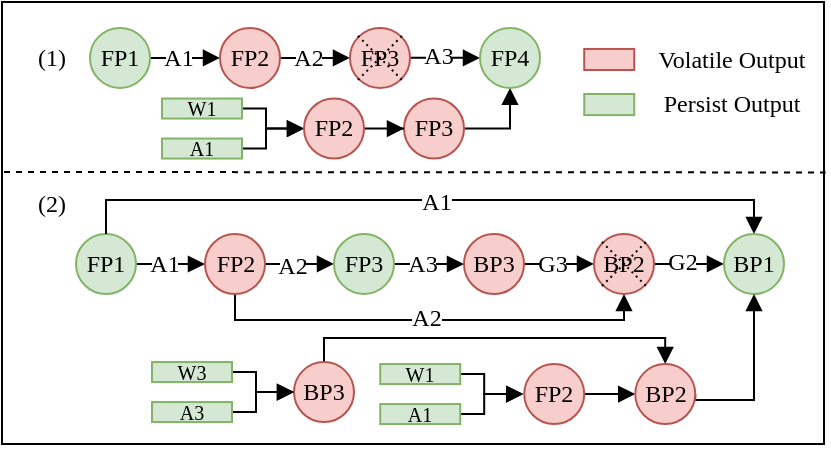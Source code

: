 <mxfile version="24.7.2" type="github">
  <diagram name="第 1 页" id="exxtyzK5mEHW63nPCY5l">
    <mxGraphModel dx="2026" dy="1145" grid="1" gridSize="10" guides="1" tooltips="1" connect="1" arrows="1" fold="1" page="1" pageScale="1" pageWidth="827" pageHeight="1169" math="0" shadow="0">
      <root>
        <mxCell id="0" />
        <mxCell id="1" parent="0" />
        <mxCell id="V3wMPZ3x_eNGzYl4v8lG-3" value="" style="rounded=0;whiteSpace=wrap;html=1;arcSize=6;strokeWidth=1;fontFamily=Times New Roman;" parent="1" vertex="1">
          <mxGeometry x="199" y="179" width="411" height="221" as="geometry" />
        </mxCell>
        <mxCell id="8KLUfpKSG-2EB14KAqdA-8" style="edgeStyle=orthogonalEdgeStyle;rounded=0;orthogonalLoop=1;jettySize=auto;html=1;entryX=0.5;entryY=1;entryDx=0;entryDy=0;endArrow=block;endFill=1;fontFamily=Times New Roman;" parent="1" source="8KLUfpKSG-2EB14KAqdA-9" target="8KLUfpKSG-2EB14KAqdA-133" edge="1">
          <mxGeometry relative="1" as="geometry">
            <mxPoint x="399" y="222" as="targetPoint" />
          </mxGeometry>
        </mxCell>
        <mxCell id="8KLUfpKSG-2EB14KAqdA-9" value="FP3" style="ellipse;whiteSpace=wrap;html=1;aspect=fixed;fillColor=#f8cecc;strokeColor=#b85450;fontFamily=Times New Roman;" parent="1" vertex="1">
          <mxGeometry x="400" y="227.27" width="30" height="30" as="geometry" />
        </mxCell>
        <mxCell id="8KLUfpKSG-2EB14KAqdA-15" style="edgeStyle=orthogonalEdgeStyle;rounded=0;orthogonalLoop=1;jettySize=auto;html=1;entryX=0;entryY=0.5;entryDx=0;entryDy=0;endArrow=block;endFill=1;fontFamily=Times New Roman;" parent="1" source="8KLUfpKSG-2EB14KAqdA-16" edge="1">
          <mxGeometry relative="1" as="geometry">
            <Array as="points">
              <mxPoint x="331" y="232.27" />
              <mxPoint x="331" y="242.27" />
            </Array>
            <mxPoint x="350" y="242.27" as="targetPoint" />
          </mxGeometry>
        </mxCell>
        <mxCell id="8KLUfpKSG-2EB14KAqdA-16" value="&lt;p style=&quot;line-height: 100%;&quot;&gt;&lt;font style=&quot;font-size: 10px;&quot;&gt;W1&lt;/font&gt;&lt;/p&gt;" style="rounded=0;whiteSpace=wrap;html=1;align=center;fillColor=#d5e8d4;strokeColor=#82b366;fontFamily=Times New Roman;" parent="1" vertex="1">
          <mxGeometry x="279" y="227.27" width="40" height="10" as="geometry" />
        </mxCell>
        <mxCell id="8KLUfpKSG-2EB14KAqdA-17" style="edgeStyle=orthogonalEdgeStyle;rounded=0;orthogonalLoop=1;jettySize=auto;html=1;entryX=0;entryY=0.5;entryDx=0;entryDy=0;endArrow=block;endFill=1;fontFamily=Times New Roman;" parent="1" source="8KLUfpKSG-2EB14KAqdA-18" edge="1">
          <mxGeometry relative="1" as="geometry">
            <Array as="points">
              <mxPoint x="331" y="252.27" />
              <mxPoint x="331" y="242.27" />
            </Array>
            <mxPoint x="350" y="242.27" as="targetPoint" />
          </mxGeometry>
        </mxCell>
        <mxCell id="8KLUfpKSG-2EB14KAqdA-18" value="&lt;p style=&quot;line-height: 100%;&quot;&gt;&lt;font style=&quot;font-size: 10px;&quot;&gt;A1&lt;/font&gt;&lt;/p&gt;" style="rounded=0;whiteSpace=wrap;html=1;fillColor=#d5e8d4;strokeColor=#82b366;fontFamily=Times New Roman;" parent="1" vertex="1">
          <mxGeometry x="279" y="247.27" width="40" height="10" as="geometry" />
        </mxCell>
        <mxCell id="8KLUfpKSG-2EB14KAqdA-19" style="edgeStyle=orthogonalEdgeStyle;rounded=0;orthogonalLoop=1;jettySize=auto;html=1;entryX=0;entryY=0.5;entryDx=0;entryDy=0;endArrow=block;endFill=1;fontFamily=Times New Roman;" parent="1" source="8KLUfpKSG-2EB14KAqdA-20" target="8KLUfpKSG-2EB14KAqdA-22" edge="1">
          <mxGeometry relative="1" as="geometry" />
        </mxCell>
        <mxCell id="8KLUfpKSG-2EB14KAqdA-20" value="FP1" style="ellipse;whiteSpace=wrap;html=1;aspect=fixed;fillColor=#d5e8d4;strokeColor=#82b366;fontFamily=Times New Roman;" parent="1" vertex="1">
          <mxGeometry x="236" y="295" width="30" height="30" as="geometry" />
        </mxCell>
        <mxCell id="8KLUfpKSG-2EB14KAqdA-21" style="edgeStyle=orthogonalEdgeStyle;rounded=0;orthogonalLoop=1;jettySize=auto;html=1;entryX=0;entryY=0.5;entryDx=0;entryDy=0;endArrow=block;endFill=1;fontFamily=Times New Roman;" parent="1" source="8KLUfpKSG-2EB14KAqdA-22" target="8KLUfpKSG-2EB14KAqdA-24" edge="1">
          <mxGeometry relative="1" as="geometry" />
        </mxCell>
        <mxCell id="8KLUfpKSG-2EB14KAqdA-67" style="edgeStyle=orthogonalEdgeStyle;rounded=0;orthogonalLoop=1;jettySize=auto;html=1;entryX=0.5;entryY=1;entryDx=0;entryDy=0;exitX=0.5;exitY=1;exitDx=0;exitDy=0;endSize=6;endArrow=block;endFill=1;fontFamily=Times New Roman;" parent="1" source="8KLUfpKSG-2EB14KAqdA-22" target="8KLUfpKSG-2EB14KAqdA-62" edge="1">
          <mxGeometry relative="1" as="geometry">
            <mxPoint x="305" y="325" as="sourcePoint" />
            <mxPoint x="454" y="325" as="targetPoint" />
            <Array as="points">
              <mxPoint x="316" y="338" />
              <mxPoint x="510" y="338" />
            </Array>
          </mxGeometry>
        </mxCell>
        <mxCell id="8KLUfpKSG-2EB14KAqdA-22" value="FP2" style="ellipse;whiteSpace=wrap;html=1;aspect=fixed;fillColor=#f8cecc;strokeColor=#b85450;fontFamily=Times New Roman;" parent="1" vertex="1">
          <mxGeometry x="300.5" y="295" width="30" height="30" as="geometry" />
        </mxCell>
        <mxCell id="8KLUfpKSG-2EB14KAqdA-23" style="edgeStyle=orthogonalEdgeStyle;rounded=0;orthogonalLoop=1;jettySize=auto;html=1;entryX=0;entryY=0.5;entryDx=0;entryDy=0;endArrow=block;endFill=1;fontFamily=Times New Roman;" parent="1" source="8KLUfpKSG-2EB14KAqdA-24" target="8KLUfpKSG-2EB14KAqdA-25" edge="1">
          <mxGeometry relative="1" as="geometry">
            <Array as="points">
              <mxPoint x="380" y="310" />
              <mxPoint x="380" y="310" />
            </Array>
          </mxGeometry>
        </mxCell>
        <mxCell id="8KLUfpKSG-2EB14KAqdA-70" style="edgeStyle=orthogonalEdgeStyle;rounded=0;orthogonalLoop=1;jettySize=auto;html=1;entryX=0.5;entryY=0;entryDx=0;entryDy=0;exitX=0.5;exitY=0;exitDx=0;exitDy=0;endArrow=block;endFill=1;fontFamily=Times New Roman;" parent="1" source="8KLUfpKSG-2EB14KAqdA-20" target="8KLUfpKSG-2EB14KAqdA-69" edge="1">
          <mxGeometry relative="1" as="geometry">
            <Array as="points">
              <mxPoint x="251" y="278" />
              <mxPoint x="575" y="278" />
            </Array>
          </mxGeometry>
        </mxCell>
        <mxCell id="8KLUfpKSG-2EB14KAqdA-24" value="FP3" style="ellipse;whiteSpace=wrap;html=1;aspect=fixed;fillColor=#d5e8d4;strokeColor=#82b366;fontFamily=Times New Roman;" parent="1" vertex="1">
          <mxGeometry x="365" y="294.97" width="30" height="30" as="geometry" />
        </mxCell>
        <mxCell id="8KLUfpKSG-2EB14KAqdA-63" style="edgeStyle=orthogonalEdgeStyle;rounded=0;orthogonalLoop=1;jettySize=auto;html=1;entryX=0;entryY=0.5;entryDx=0;entryDy=0;endArrow=block;endFill=1;fontFamily=Times New Roman;" parent="1" source="8KLUfpKSG-2EB14KAqdA-25" target="8KLUfpKSG-2EB14KAqdA-62" edge="1">
          <mxGeometry relative="1" as="geometry">
            <Array as="points">
              <mxPoint x="438" y="310" />
            </Array>
          </mxGeometry>
        </mxCell>
        <mxCell id="8KLUfpKSG-2EB14KAqdA-25" value="BP3" style="ellipse;whiteSpace=wrap;html=1;aspect=fixed;fillColor=#f8cecc;strokeColor=#b85450;fontFamily=Times New Roman;" parent="1" vertex="1">
          <mxGeometry x="430" y="295" width="30" height="30" as="geometry" />
        </mxCell>
        <mxCell id="8KLUfpKSG-2EB14KAqdA-91" style="edgeStyle=orthogonalEdgeStyle;rounded=0;orthogonalLoop=1;jettySize=auto;html=1;entryX=0.5;entryY=0;entryDx=0;entryDy=0;endArrow=block;endFill=1;exitX=0.5;exitY=0;exitDx=0;exitDy=0;fontFamily=Times New Roman;" parent="1" source="8KLUfpKSG-2EB14KAqdA-27" target="8KLUfpKSG-2EB14KAqdA-84" edge="1">
          <mxGeometry relative="1" as="geometry">
            <mxPoint x="360" y="358.03" as="sourcePoint" />
            <mxPoint x="530.62" y="357.03" as="targetPoint" />
            <Array as="points">
              <mxPoint x="360" y="347.03" />
              <mxPoint x="531" y="347.03" />
            </Array>
          </mxGeometry>
        </mxCell>
        <mxCell id="8KLUfpKSG-2EB14KAqdA-27" value="BP3" style="ellipse;whiteSpace=wrap;html=1;aspect=fixed;fillColor=#f8cecc;strokeColor=#b85450;fontFamily=Times New Roman;" parent="1" vertex="1">
          <mxGeometry x="345" y="359.03" width="30" height="30" as="geometry" />
        </mxCell>
        <mxCell id="8KLUfpKSG-2EB14KAqdA-33" style="edgeStyle=orthogonalEdgeStyle;rounded=0;orthogonalLoop=1;jettySize=auto;html=1;entryX=0;entryY=0.5;entryDx=0;entryDy=0;endArrow=block;endFill=1;fontFamily=Times New Roman;" parent="1" source="8KLUfpKSG-2EB14KAqdA-34" target="8KLUfpKSG-2EB14KAqdA-27" edge="1">
          <mxGeometry relative="1" as="geometry">
            <Array as="points">
              <mxPoint x="326" y="364.03" />
              <mxPoint x="326" y="374.03" />
            </Array>
          </mxGeometry>
        </mxCell>
        <mxCell id="8KLUfpKSG-2EB14KAqdA-34" value="&lt;p style=&quot;line-height: 100%;&quot;&gt;&lt;font style=&quot;font-size: 10px;&quot;&gt;W3&lt;/font&gt;&lt;/p&gt;" style="rounded=0;whiteSpace=wrap;html=1;fillColor=#d5e8d4;strokeColor=#82b366;fontFamily=Times New Roman;" parent="1" vertex="1">
          <mxGeometry x="274" y="359.03" width="40" height="10" as="geometry" />
        </mxCell>
        <mxCell id="8KLUfpKSG-2EB14KAqdA-35" style="edgeStyle=orthogonalEdgeStyle;rounded=0;orthogonalLoop=1;jettySize=auto;html=1;entryX=0;entryY=0.5;entryDx=0;entryDy=0;endArrow=block;endFill=1;fontFamily=Times New Roman;" parent="1" source="8KLUfpKSG-2EB14KAqdA-36" target="8KLUfpKSG-2EB14KAqdA-27" edge="1">
          <mxGeometry relative="1" as="geometry">
            <Array as="points">
              <mxPoint x="326" y="384.03" />
              <mxPoint x="326" y="374.03" />
            </Array>
          </mxGeometry>
        </mxCell>
        <mxCell id="8KLUfpKSG-2EB14KAqdA-36" value="&lt;p style=&quot;line-height: 100%;&quot;&gt;&lt;font style=&quot;font-size: 10px;&quot;&gt;A3&lt;/font&gt;&lt;/p&gt;" style="rounded=0;whiteSpace=wrap;html=1;fillColor=#d5e8d4;strokeColor=#82b366;fontFamily=Times New Roman;" parent="1" vertex="1">
          <mxGeometry x="274" y="379.03" width="40" height="10" as="geometry" />
        </mxCell>
        <mxCell id="8KLUfpKSG-2EB14KAqdA-37" value="(1)" style="text;html=1;align=center;verticalAlign=middle;whiteSpace=wrap;rounded=0;fontFamily=Times New Roman;" parent="1" vertex="1">
          <mxGeometry x="214" y="191.97" width="20" height="30" as="geometry" />
        </mxCell>
        <mxCell id="8KLUfpKSG-2EB14KAqdA-38" value="(2)" style="text;html=1;align=center;verticalAlign=middle;whiteSpace=wrap;rounded=0;fontFamily=Times New Roman;" parent="1" vertex="1">
          <mxGeometry x="209" y="265" width="30" height="30" as="geometry" />
        </mxCell>
        <mxCell id="8KLUfpKSG-2EB14KAqdA-59" style="edgeStyle=orthogonalEdgeStyle;rounded=0;orthogonalLoop=1;jettySize=auto;html=1;endArrow=block;endFill=1;fontFamily=Times New Roman;" parent="1" source="8KLUfpKSG-2EB14KAqdA-58" target="8KLUfpKSG-2EB14KAqdA-9" edge="1">
          <mxGeometry relative="1" as="geometry" />
        </mxCell>
        <mxCell id="8KLUfpKSG-2EB14KAqdA-58" value="FP2" style="ellipse;whiteSpace=wrap;html=1;aspect=fixed;fillColor=#f8cecc;strokeColor=#b85450;fontFamily=Times New Roman;" parent="1" vertex="1">
          <mxGeometry x="350" y="227.27" width="30" height="30" as="geometry" />
        </mxCell>
        <mxCell id="8KLUfpKSG-2EB14KAqdA-68" style="edgeStyle=orthogonalEdgeStyle;rounded=0;orthogonalLoop=1;jettySize=auto;html=1;endArrow=block;endFill=1;entryX=0;entryY=0.5;entryDx=0;entryDy=0;fontFamily=Times New Roman;" parent="1" source="8KLUfpKSG-2EB14KAqdA-62" target="8KLUfpKSG-2EB14KAqdA-69" edge="1">
          <mxGeometry relative="1" as="geometry">
            <mxPoint x="490" y="310" as="targetPoint" />
          </mxGeometry>
        </mxCell>
        <mxCell id="8KLUfpKSG-2EB14KAqdA-62" value="BP2" style="ellipse;whiteSpace=wrap;html=1;aspect=fixed;fillColor=#f8cecc;strokeColor=#b85450;fontFamily=Times New Roman;" parent="1" vertex="1">
          <mxGeometry x="495" y="294.97" width="30" height="30" as="geometry" />
        </mxCell>
        <mxCell id="8KLUfpKSG-2EB14KAqdA-65" style="rounded=0;orthogonalLoop=1;jettySize=auto;html=1;exitX=0;exitY=0;exitDx=0;exitDy=0;entryX=0.86;entryY=0.868;entryDx=0;entryDy=0;strokeWidth=1;dashed=1;endArrow=none;endFill=0;dashPattern=1 2;entryPerimeter=0;fontFamily=Times New Roman;" parent="1" edge="1">
          <mxGeometry relative="1" as="geometry">
            <mxPoint x="499" y="298.97" as="sourcePoint" />
            <mxPoint x="521" y="320.97" as="targetPoint" />
          </mxGeometry>
        </mxCell>
        <mxCell id="8KLUfpKSG-2EB14KAqdA-66" style="rounded=0;orthogonalLoop=1;jettySize=auto;html=1;exitX=0;exitY=1;exitDx=0;exitDy=0;entryX=0.859;entryY=0.132;entryDx=0;entryDy=0;dashed=1;endArrow=none;endFill=0;dashPattern=1 2;entryPerimeter=0;fontFamily=Times New Roman;" parent="1" edge="1">
          <mxGeometry relative="1" as="geometry">
            <mxPoint x="499" y="320.97" as="sourcePoint" />
            <mxPoint x="521" y="298.97" as="targetPoint" />
          </mxGeometry>
        </mxCell>
        <mxCell id="8KLUfpKSG-2EB14KAqdA-69" value="BP1" style="ellipse;whiteSpace=wrap;html=1;aspect=fixed;fillColor=#d5e8d4;strokeColor=#82b366;fontFamily=Times New Roman;" parent="1" vertex="1">
          <mxGeometry x="560" y="294.97" width="30" height="30" as="geometry" />
        </mxCell>
        <mxCell id="8KLUfpKSG-2EB14KAqdA-72" value="A2" style="text;html=1;align=center;verticalAlign=middle;whiteSpace=wrap;rounded=0;fillColor=default;fontFamily=Times New Roman;" parent="1" vertex="1">
          <mxGeometry x="404" y="332" width="15" height="9.97" as="geometry" />
        </mxCell>
        <mxCell id="8KLUfpKSG-2EB14KAqdA-75" value="A1" style="text;html=1;align=center;verticalAlign=middle;whiteSpace=wrap;rounded=0;fillColor=default;fontFamily=Times New Roman;" parent="1" vertex="1">
          <mxGeometry x="409" y="269" width="15" height="20" as="geometry" />
        </mxCell>
        <mxCell id="8KLUfpKSG-2EB14KAqdA-76" value="G2" style="text;html=1;align=center;verticalAlign=middle;whiteSpace=wrap;rounded=0;fillColor=default;fontFamily=Times New Roman;" parent="1" vertex="1">
          <mxGeometry x="533" y="298.97" width="13" height="20" as="geometry" />
        </mxCell>
        <mxCell id="8KLUfpKSG-2EB14KAqdA-79" style="edgeStyle=orthogonalEdgeStyle;rounded=0;orthogonalLoop=1;jettySize=auto;html=1;entryX=0;entryY=0.5;entryDx=0;entryDy=0;endArrow=block;endFill=1;fontFamily=Times New Roman;" parent="1" source="8KLUfpKSG-2EB14KAqdA-80" edge="1">
          <mxGeometry relative="1" as="geometry">
            <Array as="points">
              <mxPoint x="440.12" y="365.03" />
              <mxPoint x="440.12" y="375.03" />
            </Array>
            <mxPoint x="459.61" y="375.03" as="targetPoint" />
          </mxGeometry>
        </mxCell>
        <mxCell id="8KLUfpKSG-2EB14KAqdA-80" value="&lt;p style=&quot;line-height: 100%;&quot;&gt;&lt;font style=&quot;font-size: 10px;&quot;&gt;W1&lt;/font&gt;&lt;/p&gt;" style="rounded=0;whiteSpace=wrap;html=1;fillColor=#d5e8d4;strokeColor=#82b366;fontFamily=Times New Roman;" parent="1" vertex="1">
          <mxGeometry x="388.12" y="360.03" width="40" height="10" as="geometry" />
        </mxCell>
        <mxCell id="8KLUfpKSG-2EB14KAqdA-81" style="edgeStyle=orthogonalEdgeStyle;rounded=0;orthogonalLoop=1;jettySize=auto;html=1;entryX=0;entryY=0.5;entryDx=0;entryDy=0;endArrow=block;endFill=1;fontFamily=Times New Roman;" parent="1" source="8KLUfpKSG-2EB14KAqdA-82" edge="1">
          <mxGeometry relative="1" as="geometry">
            <Array as="points">
              <mxPoint x="440.12" y="385.03" />
              <mxPoint x="440.12" y="375.03" />
            </Array>
            <mxPoint x="459.61" y="375.03" as="targetPoint" />
          </mxGeometry>
        </mxCell>
        <mxCell id="8KLUfpKSG-2EB14KAqdA-82" value="&lt;p style=&quot;line-height: 100%;&quot;&gt;&lt;font style=&quot;font-size: 10px;&quot;&gt;A1&lt;/font&gt;&lt;/p&gt;" style="rounded=0;whiteSpace=wrap;html=1;fillColor=#d5e8d4;strokeColor=#82b366;fontFamily=Times New Roman;" parent="1" vertex="1">
          <mxGeometry x="388.12" y="380.03" width="40" height="10" as="geometry" />
        </mxCell>
        <mxCell id="8KLUfpKSG-2EB14KAqdA-85" style="rounded=0;orthogonalLoop=1;jettySize=auto;html=1;entryX=0;entryY=0.5;entryDx=0;entryDy=0;exitX=1;exitY=0.5;exitDx=0;exitDy=0;endArrow=block;endFill=1;fontFamily=Times New Roman;" parent="1" source="8KLUfpKSG-2EB14KAqdA-83" target="8KLUfpKSG-2EB14KAqdA-84" edge="1">
          <mxGeometry relative="1" as="geometry">
            <mxPoint x="514.87" y="356.03" as="targetPoint" />
          </mxGeometry>
        </mxCell>
        <mxCell id="8KLUfpKSG-2EB14KAqdA-83" value="FP2" style="ellipse;whiteSpace=wrap;html=1;aspect=fixed;fillColor=#f8cecc;strokeColor=#b85450;fontFamily=Times New Roman;" parent="1" vertex="1">
          <mxGeometry x="460.12" y="360.03" width="30" height="30" as="geometry" />
        </mxCell>
        <mxCell id="8KLUfpKSG-2EB14KAqdA-86" style="edgeStyle=orthogonalEdgeStyle;rounded=0;orthogonalLoop=1;jettySize=auto;html=1;entryX=0.5;entryY=1;entryDx=0;entryDy=0;endArrow=block;endFill=1;exitX=1;exitY=0.5;exitDx=0;exitDy=0;fontFamily=Times New Roman;" parent="1" source="8KLUfpKSG-2EB14KAqdA-84" target="8KLUfpKSG-2EB14KAqdA-69" edge="1">
          <mxGeometry relative="1" as="geometry">
            <Array as="points">
              <mxPoint x="575" y="378" />
            </Array>
          </mxGeometry>
        </mxCell>
        <mxCell id="8KLUfpKSG-2EB14KAqdA-84" value="BP2" style="ellipse;whiteSpace=wrap;html=1;aspect=fixed;fillColor=#f8cecc;strokeColor=#b85450;fontFamily=Times New Roman;" parent="1" vertex="1">
          <mxGeometry x="515.62" y="360.03" width="30" height="30" as="geometry" />
        </mxCell>
        <mxCell id="8KLUfpKSG-2EB14KAqdA-116" value="" style="rounded=0;whiteSpace=wrap;html=1;fillColor=#f8cecc;strokeColor=#b85450;fontFamily=Times New Roman;" parent="1" vertex="1">
          <mxGeometry x="490.12" y="202.48" width="25" height="10.53" as="geometry" />
        </mxCell>
        <mxCell id="8KLUfpKSG-2EB14KAqdA-117" value="" style="rounded=0;whiteSpace=wrap;html=1;fillColor=#d5e8d4;strokeColor=#82b366;fontFamily=Times New Roman;" parent="1" vertex="1">
          <mxGeometry x="490.12" y="225.01" width="25" height="10.53" as="geometry" />
        </mxCell>
        <mxCell id="8KLUfpKSG-2EB14KAqdA-118" value="Volatile Output&amp;nbsp;" style="text;html=1;align=center;verticalAlign=middle;whiteSpace=wrap;rounded=0;fontFamily=Times New Roman;" parent="1" vertex="1">
          <mxGeometry x="522.12" y="200.75" width="87" height="14" as="geometry" />
        </mxCell>
        <mxCell id="8KLUfpKSG-2EB14KAqdA-119" value="Persist Output&amp;nbsp;" style="text;html=1;align=center;verticalAlign=middle;whiteSpace=wrap;rounded=0;fontFamily=Times New Roman;" parent="1" vertex="1">
          <mxGeometry x="522.12" y="223.27" width="87" height="14" as="geometry" />
        </mxCell>
        <mxCell id="8KLUfpKSG-2EB14KAqdA-120" value="G3" style="text;html=1;align=center;verticalAlign=middle;whiteSpace=wrap;rounded=0;fillColor=default;fontFamily=Times New Roman;" parent="1" vertex="1">
          <mxGeometry x="468" y="299.97" width="13" height="20" as="geometry" />
        </mxCell>
        <mxCell id="8KLUfpKSG-2EB14KAqdA-122" value="A3" style="text;html=1;align=center;verticalAlign=middle;whiteSpace=wrap;rounded=0;fillColor=default;fontFamily=Times New Roman;" parent="1" vertex="1">
          <mxGeometry x="403" y="300" width="13" height="20" as="geometry" />
        </mxCell>
        <mxCell id="8KLUfpKSG-2EB14KAqdA-123" value="A2" style="text;html=1;align=center;verticalAlign=middle;whiteSpace=wrap;rounded=0;fillColor=default;fontFamily=Times New Roman;" parent="1" vertex="1">
          <mxGeometry x="338" y="300.97" width="13" height="20" as="geometry" />
        </mxCell>
        <mxCell id="8KLUfpKSG-2EB14KAqdA-124" value="A1" style="text;html=1;align=center;verticalAlign=middle;whiteSpace=wrap;rounded=0;fillColor=default;fontFamily=Times New Roman;" parent="1" vertex="1">
          <mxGeometry x="274" y="300" width="13" height="20" as="geometry" />
        </mxCell>
        <mxCell id="8KLUfpKSG-2EB14KAqdA-125" style="edgeStyle=orthogonalEdgeStyle;rounded=0;orthogonalLoop=1;jettySize=auto;html=1;entryX=0;entryY=0.5;entryDx=0;entryDy=0;endArrow=block;endFill=1;fontFamily=Times New Roman;" parent="1" source="8KLUfpKSG-2EB14KAqdA-126" target="8KLUfpKSG-2EB14KAqdA-128" edge="1">
          <mxGeometry relative="1" as="geometry">
            <Array as="points">
              <mxPoint x="258" y="206.97" />
              <mxPoint x="258" y="206.97" />
            </Array>
          </mxGeometry>
        </mxCell>
        <mxCell id="8KLUfpKSG-2EB14KAqdA-126" value="FP1" style="ellipse;whiteSpace=wrap;html=1;aspect=fixed;fillColor=#d5e8d4;strokeColor=#82b366;fontFamily=Times New Roman;" parent="1" vertex="1">
          <mxGeometry x="243" y="191.94" width="30" height="30" as="geometry" />
        </mxCell>
        <mxCell id="8KLUfpKSG-2EB14KAqdA-127" style="edgeStyle=orthogonalEdgeStyle;rounded=0;orthogonalLoop=1;jettySize=auto;html=1;entryX=0;entryY=0.5;entryDx=0;entryDy=0;endArrow=block;endFill=1;fontFamily=Times New Roman;" parent="1" source="8KLUfpKSG-2EB14KAqdA-128" target="8KLUfpKSG-2EB14KAqdA-130" edge="1">
          <mxGeometry relative="1" as="geometry">
            <Array as="points">
              <mxPoint x="316" y="206.97" />
            </Array>
          </mxGeometry>
        </mxCell>
        <mxCell id="8KLUfpKSG-2EB14KAqdA-128" value="FP2" style="ellipse;whiteSpace=wrap;html=1;aspect=fixed;fillColor=#f8cecc;strokeColor=#b85450;fontFamily=Times New Roman;" parent="1" vertex="1">
          <mxGeometry x="308" y="191.97" width="30" height="30" as="geometry" />
        </mxCell>
        <mxCell id="8KLUfpKSG-2EB14KAqdA-129" style="edgeStyle=orthogonalEdgeStyle;rounded=0;orthogonalLoop=1;jettySize=auto;html=1;endArrow=block;endFill=1;entryX=0;entryY=0.5;entryDx=0;entryDy=0;fontFamily=Times New Roman;" parent="1" source="8KLUfpKSG-2EB14KAqdA-130" target="8KLUfpKSG-2EB14KAqdA-133" edge="1">
          <mxGeometry relative="1" as="geometry">
            <mxPoint x="368" y="206.97" as="targetPoint" />
          </mxGeometry>
        </mxCell>
        <mxCell id="8KLUfpKSG-2EB14KAqdA-130" value="FP3" style="ellipse;whiteSpace=wrap;html=1;aspect=fixed;fillColor=#f8cecc;strokeColor=#b85450;fontFamily=Times New Roman;" parent="1" vertex="1">
          <mxGeometry x="373" y="191.94" width="30" height="30" as="geometry" />
        </mxCell>
        <mxCell id="8KLUfpKSG-2EB14KAqdA-131" style="rounded=0;orthogonalLoop=1;jettySize=auto;html=1;exitX=0;exitY=0;exitDx=0;exitDy=0;entryX=0.86;entryY=0.868;entryDx=0;entryDy=0;strokeWidth=1;dashed=1;endArrow=none;endFill=0;dashPattern=1 2;entryPerimeter=0;fontFamily=Times New Roman;" parent="1" edge="1">
          <mxGeometry relative="1" as="geometry">
            <mxPoint x="377" y="195.94" as="sourcePoint" />
            <mxPoint x="399" y="217.94" as="targetPoint" />
          </mxGeometry>
        </mxCell>
        <mxCell id="8KLUfpKSG-2EB14KAqdA-132" style="rounded=0;orthogonalLoop=1;jettySize=auto;html=1;exitX=0;exitY=1;exitDx=0;exitDy=0;entryX=0.859;entryY=0.132;entryDx=0;entryDy=0;dashed=1;endArrow=none;endFill=0;dashPattern=1 2;entryPerimeter=0;fontFamily=Times New Roman;" parent="1" edge="1">
          <mxGeometry relative="1" as="geometry">
            <mxPoint x="377" y="217.94" as="sourcePoint" />
            <mxPoint x="399" y="195.94" as="targetPoint" />
          </mxGeometry>
        </mxCell>
        <mxCell id="8KLUfpKSG-2EB14KAqdA-133" value="FP4" style="ellipse;whiteSpace=wrap;html=1;aspect=fixed;fillColor=#d5e8d4;strokeColor=#82b366;fontFamily=Times New Roman;" parent="1" vertex="1">
          <mxGeometry x="438" y="191.94" width="30" height="30" as="geometry" />
        </mxCell>
        <mxCell id="8KLUfpKSG-2EB14KAqdA-134" value="A3" style="text;html=1;align=center;verticalAlign=middle;whiteSpace=wrap;rounded=0;fillColor=default;fontFamily=Times New Roman;" parent="1" vertex="1">
          <mxGeometry x="411" y="195.94" width="13" height="20" as="geometry" />
        </mxCell>
        <mxCell id="8KLUfpKSG-2EB14KAqdA-135" value="A2" style="text;html=1;align=center;verticalAlign=middle;whiteSpace=wrap;rounded=0;fillColor=default;fontFamily=Times New Roman;" parent="1" vertex="1">
          <mxGeometry x="346" y="196.94" width="13" height="20" as="geometry" />
        </mxCell>
        <mxCell id="8KLUfpKSG-2EB14KAqdA-136" value="A1" style="text;html=1;align=center;verticalAlign=middle;whiteSpace=wrap;rounded=0;fillColor=default;fontFamily=Times New Roman;" parent="1" vertex="1">
          <mxGeometry x="281" y="196.97" width="13" height="20" as="geometry" />
        </mxCell>
        <mxCell id="V3wMPZ3x_eNGzYl4v8lG-5" value="" style="endArrow=none;dashed=1;html=1;rounded=0;entryX=1.002;entryY=0.347;entryDx=0;entryDy=0;entryPerimeter=0;strokeWidth=1;fontFamily=Times New Roman;" parent="1" edge="1">
          <mxGeometry width="50" height="50" relative="1" as="geometry">
            <mxPoint x="200" y="264" as="sourcePoint" />
            <mxPoint x="610.822" y="264.22" as="targetPoint" />
          </mxGeometry>
        </mxCell>
      </root>
    </mxGraphModel>
  </diagram>
</mxfile>

